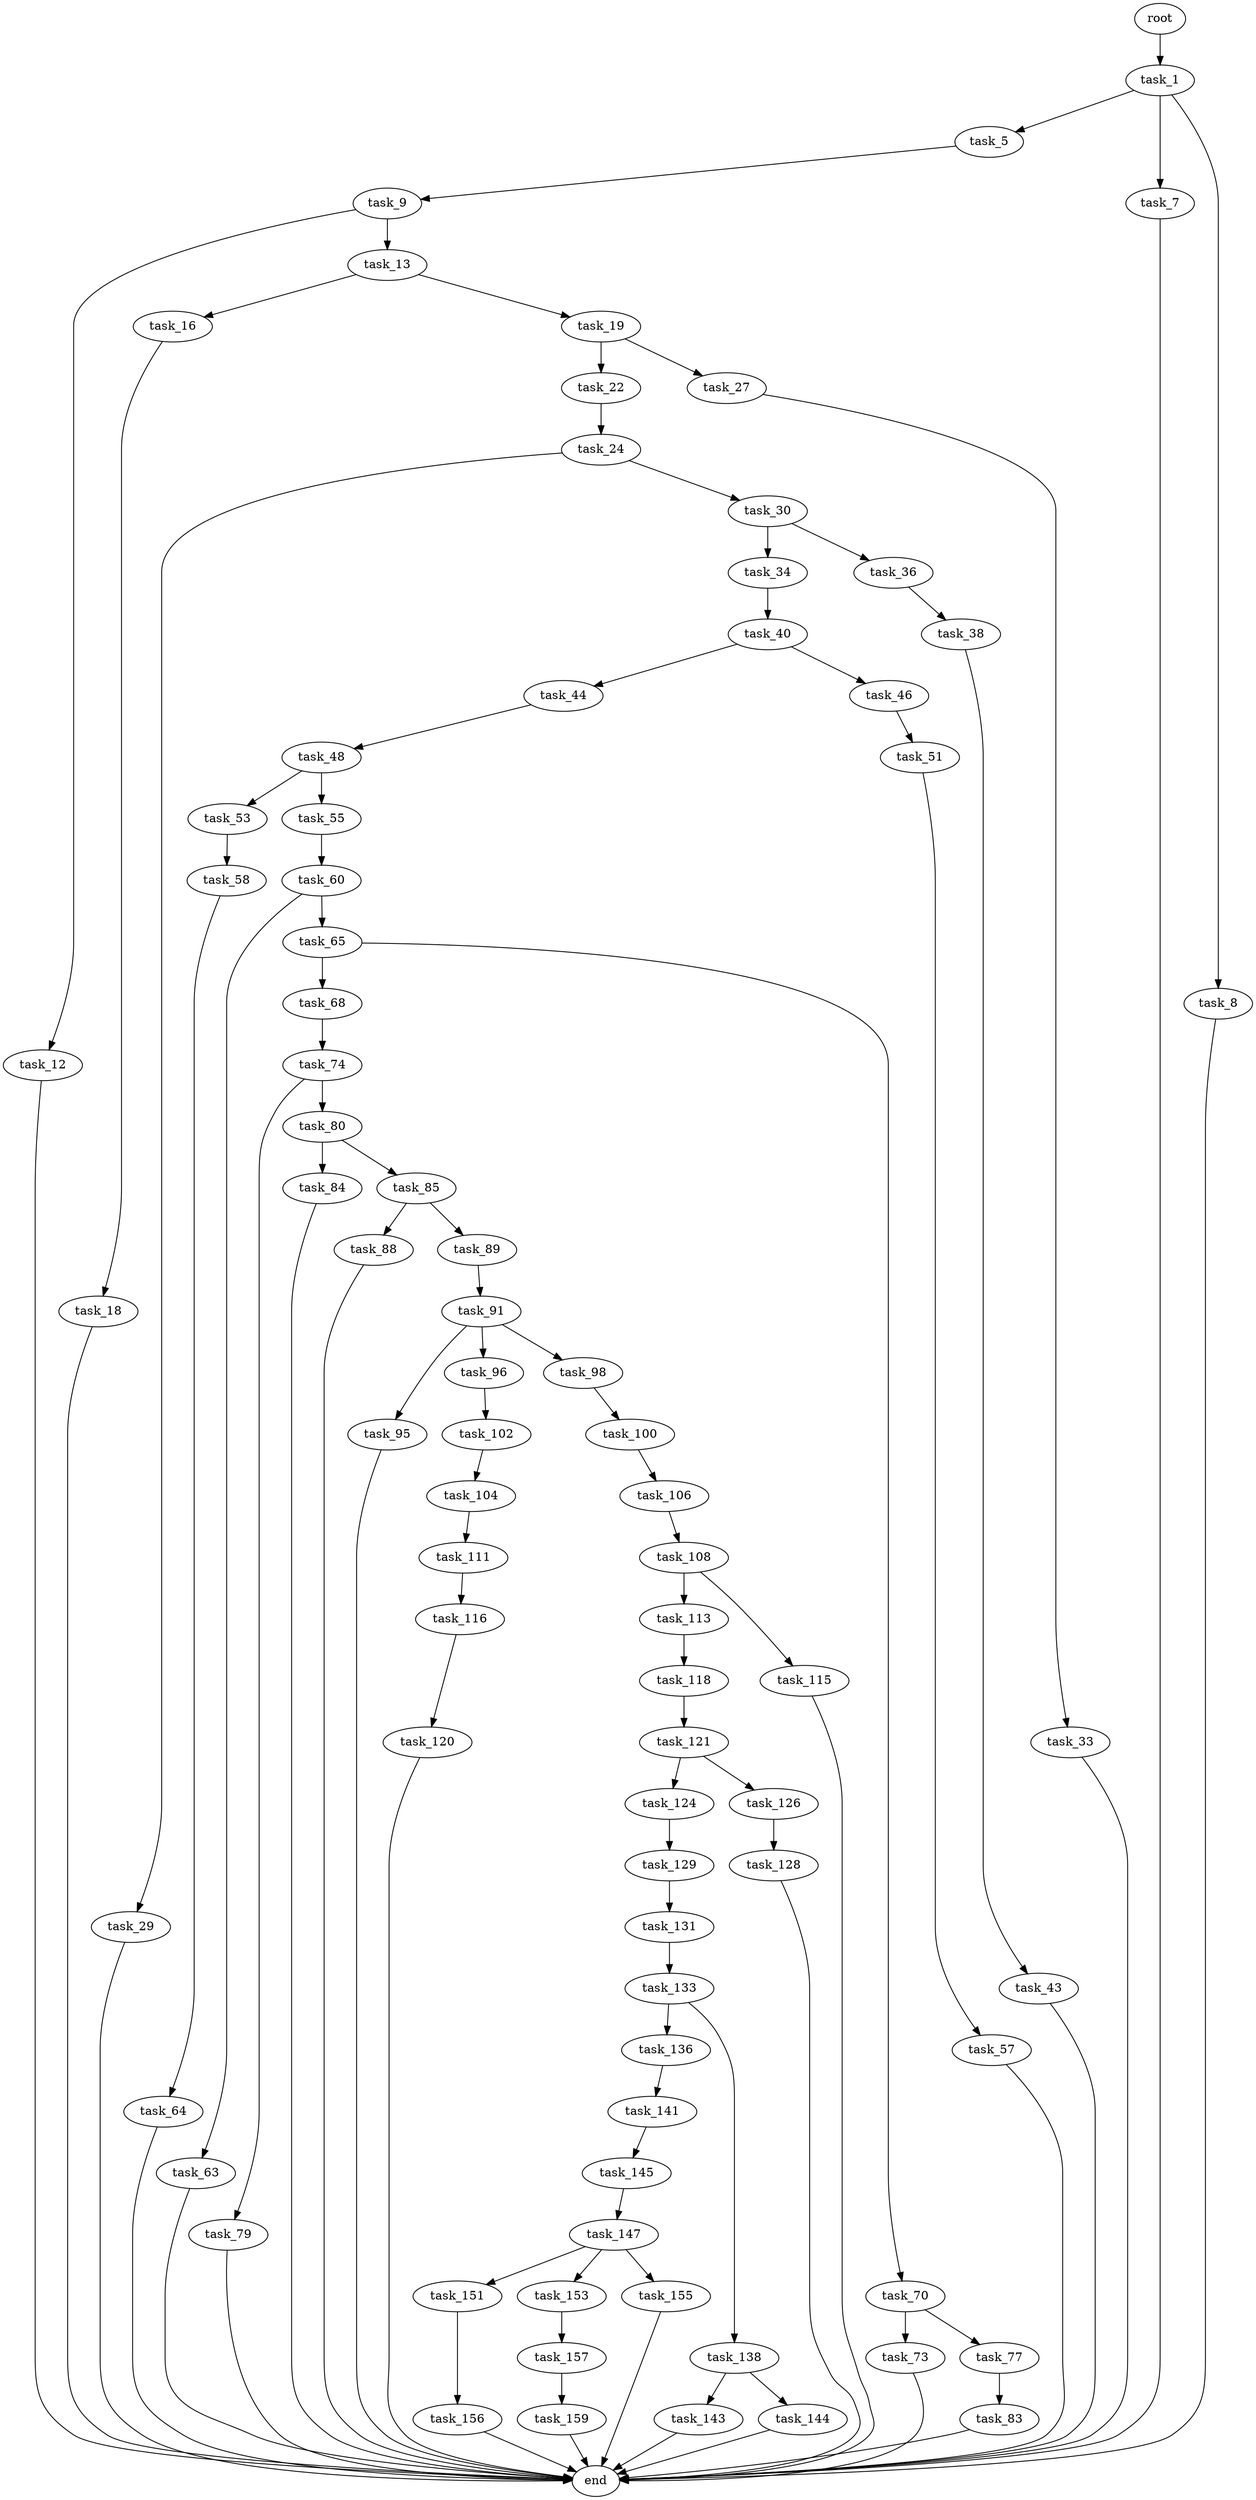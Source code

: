 digraph G {
  root [size="0.000000"];
  task_1 [size="254834122513.000000"];
  task_5 [size="2430850848.000000"];
  task_7 [size="134217728000.000000"];
  task_8 [size="184392633354.000000"];
  task_9 [size="37841522611.000000"];
  task_12 [size="134217728000.000000"];
  task_13 [size="842355069721.000000"];
  task_16 [size="8589934592.000000"];
  task_18 [size="1073741824000.000000"];
  task_19 [size="16303030730.000000"];
  task_22 [size="68719476736.000000"];
  task_24 [size="495367103130.000000"];
  task_27 [size="447992089165.000000"];
  task_29 [size="705234766981.000000"];
  task_30 [size="6088803094.000000"];
  task_33 [size="9858478158.000000"];
  task_34 [size="226431221711.000000"];
  task_36 [size="525149026257.000000"];
  task_38 [size="915677668.000000"];
  task_40 [size="35519339899.000000"];
  task_43 [size="549755813888.000000"];
  task_44 [size="8589934592.000000"];
  task_46 [size="177179538243.000000"];
  task_48 [size="465250784637.000000"];
  task_51 [size="13152483803.000000"];
  task_53 [size="549755813888.000000"];
  task_55 [size="17347733782.000000"];
  task_57 [size="134217728000.000000"];
  task_58 [size="27100978551.000000"];
  task_60 [size="1732650311.000000"];
  task_63 [size="368293445632.000000"];
  task_64 [size="14649163362.000000"];
  task_65 [size="231928233984.000000"];
  task_68 [size="20973693149.000000"];
  task_70 [size="197207946542.000000"];
  task_73 [size="93959123150.000000"];
  task_74 [size="50356365243.000000"];
  task_77 [size="490942813522.000000"];
  task_79 [size="87577721470.000000"];
  task_80 [size="29760369279.000000"];
  task_83 [size="6684903319.000000"];
  task_84 [size="231928233984.000000"];
  task_85 [size="376452842156.000000"];
  task_88 [size="4386050099.000000"];
  task_89 [size="8589934592.000000"];
  task_91 [size="68719476736.000000"];
  task_95 [size="368293445632.000000"];
  task_96 [size="368293445632.000000"];
  task_98 [size="782757789696.000000"];
  task_100 [size="630930995549.000000"];
  task_102 [size="756481965592.000000"];
  task_104 [size="211432153279.000000"];
  task_106 [size="39587736647.000000"];
  task_108 [size="153235609052.000000"];
  task_111 [size="462695695826.000000"];
  task_113 [size="782757789696.000000"];
  task_115 [size="53089203859.000000"];
  task_116 [size="366446203337.000000"];
  task_118 [size="28991029248.000000"];
  task_120 [size="28991029248.000000"];
  task_121 [size="20645592367.000000"];
  task_124 [size="68719476736.000000"];
  task_126 [size="28991029248.000000"];
  task_128 [size="185003940540.000000"];
  task_129 [size="11055181299.000000"];
  task_131 [size="246955876287.000000"];
  task_133 [size="1073741824000.000000"];
  task_136 [size="34207191480.000000"];
  task_138 [size="24949862618.000000"];
  task_141 [size="134217728000.000000"];
  task_143 [size="44420768957.000000"];
  task_144 [size="134217728000.000000"];
  task_145 [size="72474001765.000000"];
  task_147 [size="1265900615316.000000"];
  task_151 [size="782757789696.000000"];
  task_153 [size="34033232451.000000"];
  task_155 [size="101624004450.000000"];
  task_156 [size="549755813888.000000"];
  task_157 [size="34270763500.000000"];
  task_159 [size="37611583155.000000"];
  end [size="0.000000"];

  root -> task_1 [size="1.000000"];
  task_1 -> task_5 [size="209715200.000000"];
  task_1 -> task_7 [size="209715200.000000"];
  task_1 -> task_8 [size="209715200.000000"];
  task_5 -> task_9 [size="209715200.000000"];
  task_7 -> end [size="1.000000"];
  task_8 -> end [size="1.000000"];
  task_9 -> task_12 [size="679477248.000000"];
  task_9 -> task_13 [size="679477248.000000"];
  task_12 -> end [size="1.000000"];
  task_13 -> task_16 [size="536870912.000000"];
  task_13 -> task_19 [size="536870912.000000"];
  task_16 -> task_18 [size="33554432.000000"];
  task_18 -> end [size="1.000000"];
  task_19 -> task_22 [size="411041792.000000"];
  task_19 -> task_27 [size="411041792.000000"];
  task_22 -> task_24 [size="134217728.000000"];
  task_24 -> task_29 [size="838860800.000000"];
  task_24 -> task_30 [size="838860800.000000"];
  task_27 -> task_33 [size="411041792.000000"];
  task_29 -> end [size="1.000000"];
  task_30 -> task_34 [size="209715200.000000"];
  task_30 -> task_36 [size="209715200.000000"];
  task_33 -> end [size="1.000000"];
  task_34 -> task_40 [size="209715200.000000"];
  task_36 -> task_38 [size="536870912.000000"];
  task_38 -> task_43 [size="75497472.000000"];
  task_40 -> task_44 [size="838860800.000000"];
  task_40 -> task_46 [size="838860800.000000"];
  task_43 -> end [size="1.000000"];
  task_44 -> task_48 [size="33554432.000000"];
  task_46 -> task_51 [size="209715200.000000"];
  task_48 -> task_53 [size="301989888.000000"];
  task_48 -> task_55 [size="301989888.000000"];
  task_51 -> task_57 [size="301989888.000000"];
  task_53 -> task_58 [size="536870912.000000"];
  task_55 -> task_60 [size="838860800.000000"];
  task_57 -> end [size="1.000000"];
  task_58 -> task_64 [size="838860800.000000"];
  task_60 -> task_63 [size="33554432.000000"];
  task_60 -> task_65 [size="33554432.000000"];
  task_63 -> end [size="1.000000"];
  task_64 -> end [size="1.000000"];
  task_65 -> task_68 [size="301989888.000000"];
  task_65 -> task_70 [size="301989888.000000"];
  task_68 -> task_74 [size="679477248.000000"];
  task_70 -> task_73 [size="411041792.000000"];
  task_70 -> task_77 [size="411041792.000000"];
  task_73 -> end [size="1.000000"];
  task_74 -> task_79 [size="838860800.000000"];
  task_74 -> task_80 [size="838860800.000000"];
  task_77 -> task_83 [size="411041792.000000"];
  task_79 -> end [size="1.000000"];
  task_80 -> task_84 [size="134217728.000000"];
  task_80 -> task_85 [size="134217728.000000"];
  task_83 -> end [size="1.000000"];
  task_84 -> end [size="1.000000"];
  task_85 -> task_88 [size="536870912.000000"];
  task_85 -> task_89 [size="536870912.000000"];
  task_88 -> end [size="1.000000"];
  task_89 -> task_91 [size="33554432.000000"];
  task_91 -> task_95 [size="134217728.000000"];
  task_91 -> task_96 [size="134217728.000000"];
  task_91 -> task_98 [size="134217728.000000"];
  task_95 -> end [size="1.000000"];
  task_96 -> task_102 [size="411041792.000000"];
  task_98 -> task_100 [size="679477248.000000"];
  task_100 -> task_106 [size="411041792.000000"];
  task_102 -> task_104 [size="536870912.000000"];
  task_104 -> task_111 [size="411041792.000000"];
  task_106 -> task_108 [size="679477248.000000"];
  task_108 -> task_113 [size="209715200.000000"];
  task_108 -> task_115 [size="209715200.000000"];
  task_111 -> task_116 [size="679477248.000000"];
  task_113 -> task_118 [size="679477248.000000"];
  task_115 -> end [size="1.000000"];
  task_116 -> task_120 [size="301989888.000000"];
  task_118 -> task_121 [size="75497472.000000"];
  task_120 -> end [size="1.000000"];
  task_121 -> task_124 [size="536870912.000000"];
  task_121 -> task_126 [size="536870912.000000"];
  task_124 -> task_129 [size="134217728.000000"];
  task_126 -> task_128 [size="75497472.000000"];
  task_128 -> end [size="1.000000"];
  task_129 -> task_131 [size="33554432.000000"];
  task_131 -> task_133 [size="209715200.000000"];
  task_133 -> task_136 [size="838860800.000000"];
  task_133 -> task_138 [size="838860800.000000"];
  task_136 -> task_141 [size="838860800.000000"];
  task_138 -> task_143 [size="679477248.000000"];
  task_138 -> task_144 [size="679477248.000000"];
  task_141 -> task_145 [size="209715200.000000"];
  task_143 -> end [size="1.000000"];
  task_144 -> end [size="1.000000"];
  task_145 -> task_147 [size="75497472.000000"];
  task_147 -> task_151 [size="838860800.000000"];
  task_147 -> task_153 [size="838860800.000000"];
  task_147 -> task_155 [size="838860800.000000"];
  task_151 -> task_156 [size="679477248.000000"];
  task_153 -> task_157 [size="679477248.000000"];
  task_155 -> end [size="1.000000"];
  task_156 -> end [size="1.000000"];
  task_157 -> task_159 [size="679477248.000000"];
  task_159 -> end [size="1.000000"];
}
